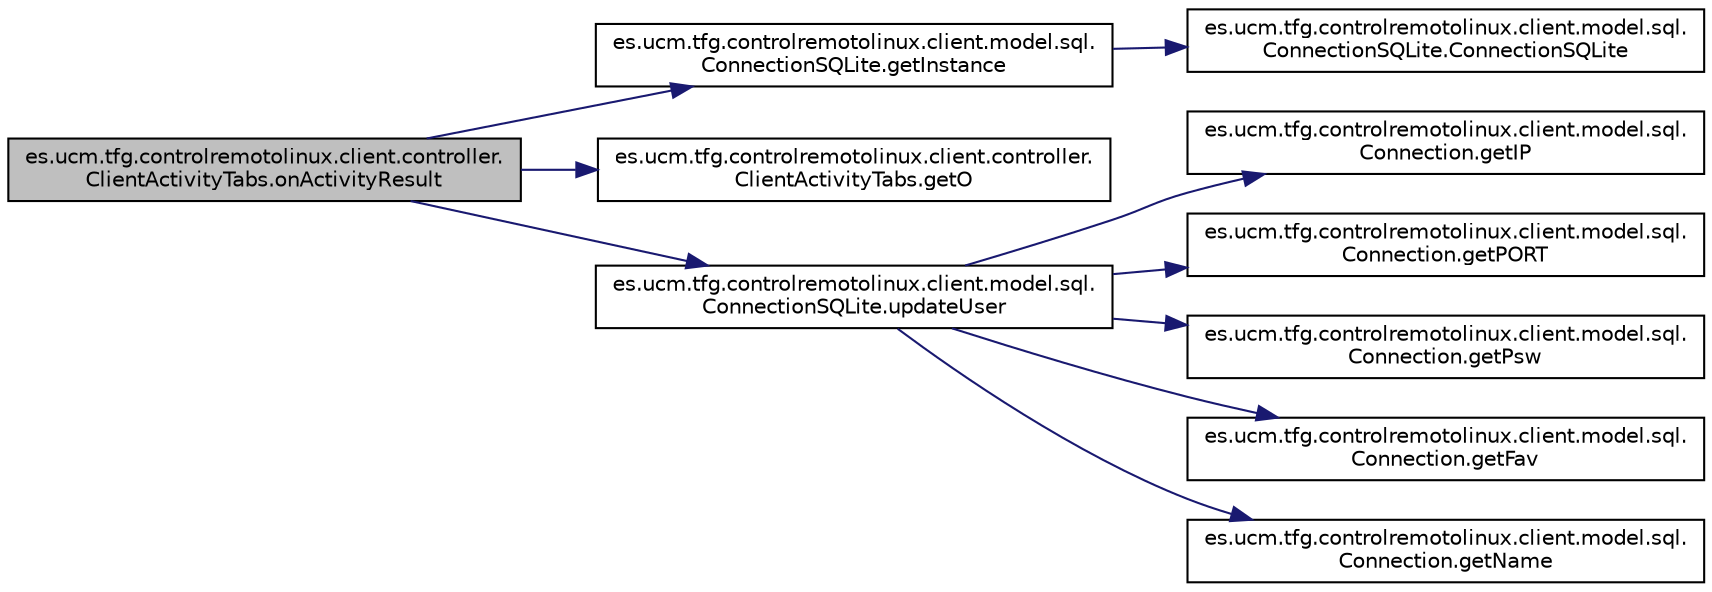 digraph "es.ucm.tfg.controlremotolinux.client.controller.ClientActivityTabs.onActivityResult"
{
  edge [fontname="Helvetica",fontsize="10",labelfontname="Helvetica",labelfontsize="10"];
  node [fontname="Helvetica",fontsize="10",shape=record];
  rankdir="LR";
  Node1 [label="es.ucm.tfg.controlremotolinux.client.controller.\lClientActivityTabs.onActivityResult",height=0.2,width=0.4,color="black", fillcolor="grey75", style="filled" fontcolor="black"];
  Node1 -> Node2 [color="midnightblue",fontsize="10",style="solid"];
  Node2 [label="es.ucm.tfg.controlremotolinux.client.model.sql.\lConnectionSQLite.getInstance",height=0.2,width=0.4,color="black", fillcolor="white", style="filled",URL="$classes_1_1ucm_1_1tfg_1_1controlremotolinux_1_1client_1_1model_1_1sql_1_1ConnectionSQLite.html#a0f82a8e698f6666f8fccedca93bafcc9"];
  Node2 -> Node3 [color="midnightblue",fontsize="10",style="solid"];
  Node3 [label="es.ucm.tfg.controlremotolinux.client.model.sql.\lConnectionSQLite.ConnectionSQLite",height=0.2,width=0.4,color="black", fillcolor="white", style="filled",URL="$classes_1_1ucm_1_1tfg_1_1controlremotolinux_1_1client_1_1model_1_1sql_1_1ConnectionSQLite.html#a4dc4c2ff2209a11e9c36fcb1574307cb"];
  Node1 -> Node4 [color="midnightblue",fontsize="10",style="solid"];
  Node4 [label="es.ucm.tfg.controlremotolinux.client.controller.\lClientActivityTabs.getO",height=0.2,width=0.4,color="black", fillcolor="white", style="filled",URL="$classes_1_1ucm_1_1tfg_1_1controlremotolinux_1_1client_1_1controller_1_1ClientActivityTabs.html#a4a3c7682b57e70e206d5ede428e109f3"];
  Node1 -> Node5 [color="midnightblue",fontsize="10",style="solid"];
  Node5 [label="es.ucm.tfg.controlremotolinux.client.model.sql.\lConnectionSQLite.updateUser",height=0.2,width=0.4,color="black", fillcolor="white", style="filled",URL="$classes_1_1ucm_1_1tfg_1_1controlremotolinux_1_1client_1_1model_1_1sql_1_1ConnectionSQLite.html#a756eae0f887cc60d242c1701f6a1af14",tooltip="Actualizando usuario."];
  Node5 -> Node6 [color="midnightblue",fontsize="10",style="solid"];
  Node6 [label="es.ucm.tfg.controlremotolinux.client.model.sql.\lConnection.getIP",height=0.2,width=0.4,color="black", fillcolor="white", style="filled",URL="$classes_1_1ucm_1_1tfg_1_1controlremotolinux_1_1client_1_1model_1_1sql_1_1Connection.html#a031c3070c774bdb3c70980ebf2ffbf81"];
  Node5 -> Node7 [color="midnightblue",fontsize="10",style="solid"];
  Node7 [label="es.ucm.tfg.controlremotolinux.client.model.sql.\lConnection.getPORT",height=0.2,width=0.4,color="black", fillcolor="white", style="filled",URL="$classes_1_1ucm_1_1tfg_1_1controlremotolinux_1_1client_1_1model_1_1sql_1_1Connection.html#a4f62f5fe76d19dafae0aea4c4cf3ea53"];
  Node5 -> Node8 [color="midnightblue",fontsize="10",style="solid"];
  Node8 [label="es.ucm.tfg.controlremotolinux.client.model.sql.\lConnection.getPsw",height=0.2,width=0.4,color="black", fillcolor="white", style="filled",URL="$classes_1_1ucm_1_1tfg_1_1controlremotolinux_1_1client_1_1model_1_1sql_1_1Connection.html#a24595703a2c69281b6a19fa5df202838"];
  Node5 -> Node9 [color="midnightblue",fontsize="10",style="solid"];
  Node9 [label="es.ucm.tfg.controlremotolinux.client.model.sql.\lConnection.getFav",height=0.2,width=0.4,color="black", fillcolor="white", style="filled",URL="$classes_1_1ucm_1_1tfg_1_1controlremotolinux_1_1client_1_1model_1_1sql_1_1Connection.html#a081126e78d5e3a3e897b8cd02c2439dc"];
  Node5 -> Node10 [color="midnightblue",fontsize="10",style="solid"];
  Node10 [label="es.ucm.tfg.controlremotolinux.client.model.sql.\lConnection.getName",height=0.2,width=0.4,color="black", fillcolor="white", style="filled",URL="$classes_1_1ucm_1_1tfg_1_1controlremotolinux_1_1client_1_1model_1_1sql_1_1Connection.html#a6694bb1be6d9d9b2778345efe560b66b"];
}
